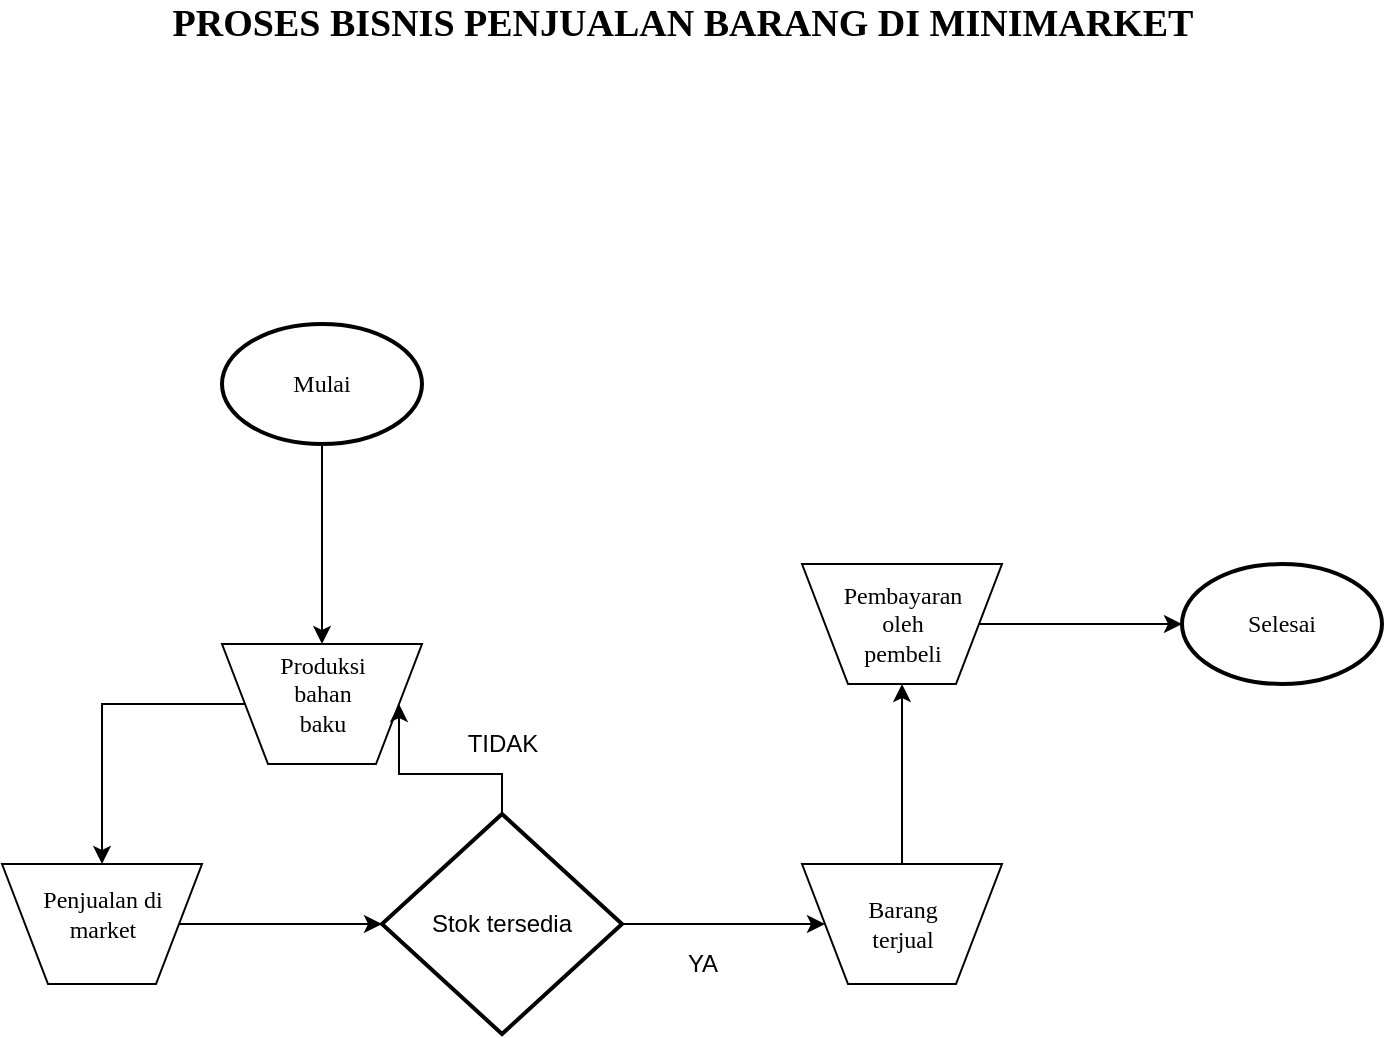 <mxfile version="13.6.6" type="github">
  <diagram id="nCHe00BiL25Sm07RlqxD" name="Page-1">
    <mxGraphModel dx="868" dy="455" grid="1" gridSize="10" guides="1" tooltips="1" connect="1" arrows="1" fold="1" page="1" pageScale="1" pageWidth="850" pageHeight="1100" math="0" shadow="0">
      <root>
        <mxCell id="0" />
        <mxCell id="1" parent="0" />
        <mxCell id="T83baKWK3DNf-sIOL_fl-8" style="edgeStyle=orthogonalEdgeStyle;rounded=0;orthogonalLoop=1;jettySize=auto;html=1;entryX=0.5;entryY=0;entryDx=0;entryDy=0;" parent="1" source="T83baKWK3DNf-sIOL_fl-3" target="T83baKWK3DNf-sIOL_fl-5" edge="1">
          <mxGeometry relative="1" as="geometry" />
        </mxCell>
        <object label="" id="T83baKWK3DNf-sIOL_fl-3">
          <mxCell style="verticalLabelPosition=bottom;verticalAlign=top;html=1;shape=trapezoid;perimeter=trapezoidPerimeter;whiteSpace=wrap;size=0.23;arcSize=10;flipV=1;" parent="1" vertex="1">
            <mxGeometry x="180" y="380" width="100" height="60" as="geometry" />
          </mxCell>
        </object>
        <mxCell id="T83baKWK3DNf-sIOL_fl-7" style="edgeStyle=orthogonalEdgeStyle;rounded=0;orthogonalLoop=1;jettySize=auto;html=1;" parent="1" source="T83baKWK3DNf-sIOL_fl-4" target="T83baKWK3DNf-sIOL_fl-3" edge="1">
          <mxGeometry relative="1" as="geometry" />
        </mxCell>
        <object label="&lt;div&gt;Mulai&lt;/div&gt;" id="T83baKWK3DNf-sIOL_fl-4">
          <mxCell style="strokeWidth=2;html=1;shape=mxgraph.flowchart.start_1;whiteSpace=wrap;fontFamily=Comic Sans MS;" parent="1" vertex="1">
            <mxGeometry x="180" y="220" width="100" height="60" as="geometry" />
          </mxCell>
        </object>
        <mxCell id="T83baKWK3DNf-sIOL_fl-14" style="edgeStyle=orthogonalEdgeStyle;rounded=0;orthogonalLoop=1;jettySize=auto;html=1;entryX=0;entryY=0.5;entryDx=0;entryDy=0;entryPerimeter=0;fontFamily=Comic Sans MS;" parent="1" source="T83baKWK3DNf-sIOL_fl-5" target="T83baKWK3DNf-sIOL_fl-6" edge="1">
          <mxGeometry relative="1" as="geometry" />
        </mxCell>
        <mxCell id="T83baKWK3DNf-sIOL_fl-5" value="" style="verticalLabelPosition=bottom;verticalAlign=top;html=1;shape=trapezoid;perimeter=trapezoidPerimeter;whiteSpace=wrap;size=0.23;arcSize=10;flipV=1;" parent="1" vertex="1">
          <mxGeometry x="70" y="490" width="100" height="60" as="geometry" />
        </mxCell>
        <mxCell id="T83baKWK3DNf-sIOL_fl-13" style="edgeStyle=orthogonalEdgeStyle;rounded=0;orthogonalLoop=1;jettySize=auto;html=1;entryX=1;entryY=0.5;entryDx=0;entryDy=0;fontFamily=Comic Sans MS;" parent="1" source="T83baKWK3DNf-sIOL_fl-6" target="T83baKWK3DNf-sIOL_fl-3" edge="1">
          <mxGeometry relative="1" as="geometry" />
        </mxCell>
        <mxCell id="T83baKWK3DNf-sIOL_fl-20" style="edgeStyle=orthogonalEdgeStyle;rounded=0;orthogonalLoop=1;jettySize=auto;html=1;entryX=0;entryY=0.5;entryDx=0;entryDy=0;fontFamily=Comic Sans MS;" parent="1" source="T83baKWK3DNf-sIOL_fl-6" target="T83baKWK3DNf-sIOL_fl-17" edge="1">
          <mxGeometry relative="1" as="geometry" />
        </mxCell>
        <mxCell id="T83baKWK3DNf-sIOL_fl-6" value="&lt;div&gt;Stok tersedia&lt;/div&gt;" style="strokeWidth=2;html=1;shape=mxgraph.flowchart.decision;whiteSpace=wrap;" parent="1" vertex="1">
          <mxGeometry x="260" y="465" width="120" height="110" as="geometry" />
        </mxCell>
        <mxCell id="T83baKWK3DNf-sIOL_fl-9" value="&lt;div&gt;Produksi&lt;/div&gt;&lt;div&gt;bahan&lt;/div&gt;&lt;div&gt;baku&lt;br&gt;&lt;/div&gt;" style="text;html=1;align=center;verticalAlign=middle;resizable=0;points=[];autosize=1;fontFamily=Comic Sans MS;" parent="1" vertex="1">
          <mxGeometry x="195" y="380" width="70" height="50" as="geometry" />
        </mxCell>
        <mxCell id="T83baKWK3DNf-sIOL_fl-15" value="&lt;div&gt;Penjualan di&lt;/div&gt;&lt;div&gt;market&lt;br&gt;&lt;/div&gt;" style="text;html=1;align=center;verticalAlign=middle;resizable=0;points=[];autosize=1;fontFamily=Comic Sans MS;" parent="1" vertex="1">
          <mxGeometry x="75" y="500" width="90" height="30" as="geometry" />
        </mxCell>
        <mxCell id="T83baKWK3DNf-sIOL_fl-23" style="edgeStyle=orthogonalEdgeStyle;rounded=0;orthogonalLoop=1;jettySize=auto;html=1;fontFamily=Comic Sans MS;" parent="1" source="T83baKWK3DNf-sIOL_fl-17" target="T83baKWK3DNf-sIOL_fl-18" edge="1">
          <mxGeometry relative="1" as="geometry" />
        </mxCell>
        <mxCell id="T83baKWK3DNf-sIOL_fl-17" value="" style="verticalLabelPosition=bottom;verticalAlign=top;html=1;shape=trapezoid;perimeter=trapezoidPerimeter;whiteSpace=wrap;size=0.23;arcSize=10;flipV=1;fontFamily=Comic Sans MS;" parent="1" vertex="1">
          <mxGeometry x="470" y="490" width="100" height="60" as="geometry" />
        </mxCell>
        <mxCell id="T83baKWK3DNf-sIOL_fl-24" style="edgeStyle=orthogonalEdgeStyle;rounded=0;orthogonalLoop=1;jettySize=auto;html=1;fontFamily=Comic Sans MS;" parent="1" source="T83baKWK3DNf-sIOL_fl-18" target="T83baKWK3DNf-sIOL_fl-19" edge="1">
          <mxGeometry relative="1" as="geometry" />
        </mxCell>
        <mxCell id="T83baKWK3DNf-sIOL_fl-18" value="" style="verticalLabelPosition=bottom;verticalAlign=top;html=1;shape=trapezoid;perimeter=trapezoidPerimeter;whiteSpace=wrap;size=0.23;arcSize=10;flipV=1;fontFamily=Comic Sans MS;" parent="1" vertex="1">
          <mxGeometry x="470" y="340" width="100" height="60" as="geometry" />
        </mxCell>
        <mxCell id="T83baKWK3DNf-sIOL_fl-19" value="&lt;div&gt;Selesai&lt;/div&gt;" style="strokeWidth=2;html=1;shape=mxgraph.flowchart.start_1;whiteSpace=wrap;fontFamily=Comic Sans MS;" parent="1" vertex="1">
          <mxGeometry x="660" y="340" width="100" height="60" as="geometry" />
        </mxCell>
        <mxCell id="T83baKWK3DNf-sIOL_fl-21" value="Barang&lt;div&gt;terjual&lt;/div&gt;" style="text;html=1;align=center;verticalAlign=middle;resizable=0;points=[];autosize=1;fontFamily=Comic Sans MS;" parent="1" vertex="1">
          <mxGeometry x="490" y="505" width="60" height="30" as="geometry" />
        </mxCell>
        <mxCell id="T83baKWK3DNf-sIOL_fl-25" value="&lt;div&gt;Pembayaran&lt;/div&gt;&lt;div&gt;oleh&lt;/div&gt;&lt;div&gt;pembeli&lt;br&gt;&lt;/div&gt;" style="text;html=1;align=center;verticalAlign=middle;resizable=0;points=[];autosize=1;fontFamily=Comic Sans MS;" parent="1" vertex="1">
          <mxGeometry x="475" y="345" width="90" height="50" as="geometry" />
        </mxCell>
        <mxCell id="gshrJ1VDwwFxxWhsgNSK-1" value="YA" style="text;html=1;align=center;verticalAlign=middle;resizable=0;points=[];autosize=1;" vertex="1" parent="1">
          <mxGeometry x="405" y="530" width="30" height="20" as="geometry" />
        </mxCell>
        <mxCell id="gshrJ1VDwwFxxWhsgNSK-2" value="&lt;div&gt;TIDAK&lt;/div&gt;" style="text;html=1;align=center;verticalAlign=middle;resizable=0;points=[];autosize=1;" vertex="1" parent="1">
          <mxGeometry x="290" y="420" width="60" height="20" as="geometry" />
        </mxCell>
        <mxCell id="gshrJ1VDwwFxxWhsgNSK-3" value="&lt;div style=&quot;font-size: 19px&quot;&gt;&lt;font style=&quot;font-size: 19px&quot; face=&quot;Comic Sans MS&quot;&gt;&lt;b&gt;PROSES BISNIS PENJUALAN BARANG DI MINIMARKET&lt;/b&gt;&lt;/font&gt;&lt;/div&gt;" style="text;html=1;align=center;verticalAlign=middle;resizable=0;points=[];autosize=1;" vertex="1" parent="1">
          <mxGeometry x="100" y="60" width="620" height="20" as="geometry" />
        </mxCell>
      </root>
    </mxGraphModel>
  </diagram>
</mxfile>
